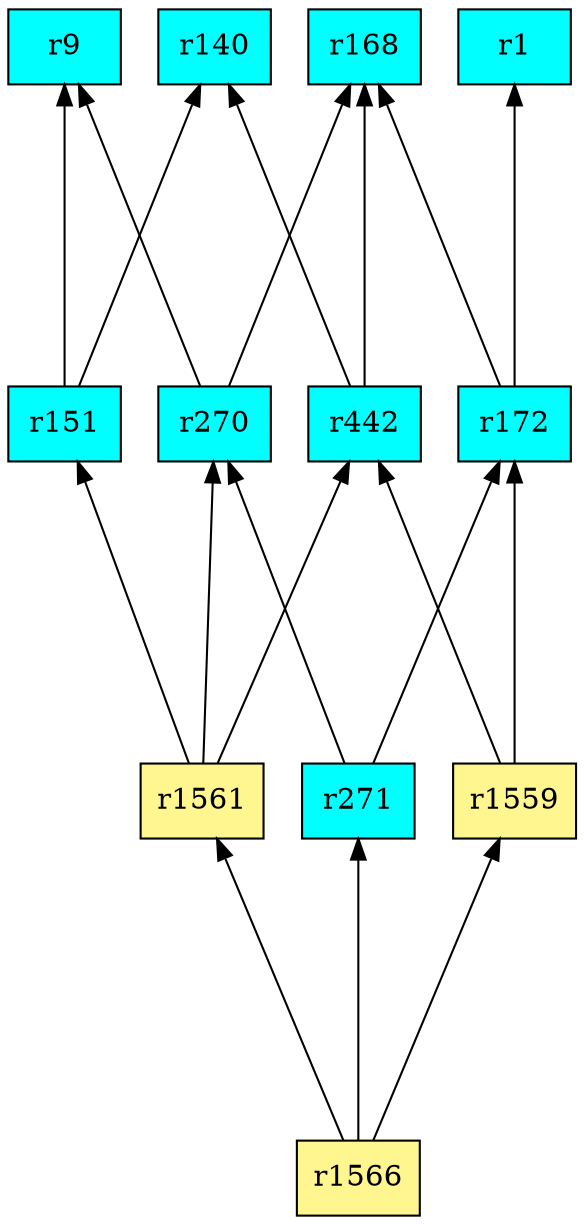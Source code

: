 digraph G {
rankdir=BT;ranksep="2.0";
"r270" [shape=record,fillcolor=cyan,style=filled,label="{r270}"];
"r271" [shape=record,fillcolor=cyan,style=filled,label="{r271}"];
"r172" [shape=record,fillcolor=cyan,style=filled,label="{r172}"];
"r140" [shape=record,fillcolor=cyan,style=filled,label="{r140}"];
"r1561" [shape=record,fillcolor=khaki1,style=filled,label="{r1561}"];
"r1566" [shape=record,fillcolor=khaki1,style=filled,label="{r1566}"];
"r1" [shape=record,fillcolor=cyan,style=filled,label="{r1}"];
"r9" [shape=record,fillcolor=cyan,style=filled,label="{r9}"];
"r442" [shape=record,fillcolor=cyan,style=filled,label="{r442}"];
"r1559" [shape=record,fillcolor=khaki1,style=filled,label="{r1559}"];
"r168" [shape=record,fillcolor=cyan,style=filled,label="{r168}"];
"r151" [shape=record,fillcolor=cyan,style=filled,label="{r151}"];
"r270" -> "r9"
"r270" -> "r168"
"r271" -> "r270"
"r271" -> "r172"
"r172" -> "r1"
"r172" -> "r168"
"r1561" -> "r270"
"r1561" -> "r442"
"r1561" -> "r151"
"r1566" -> "r271"
"r1566" -> "r1559"
"r1566" -> "r1561"
"r442" -> "r168"
"r442" -> "r140"
"r1559" -> "r172"
"r1559" -> "r442"
"r151" -> "r9"
"r151" -> "r140"
}